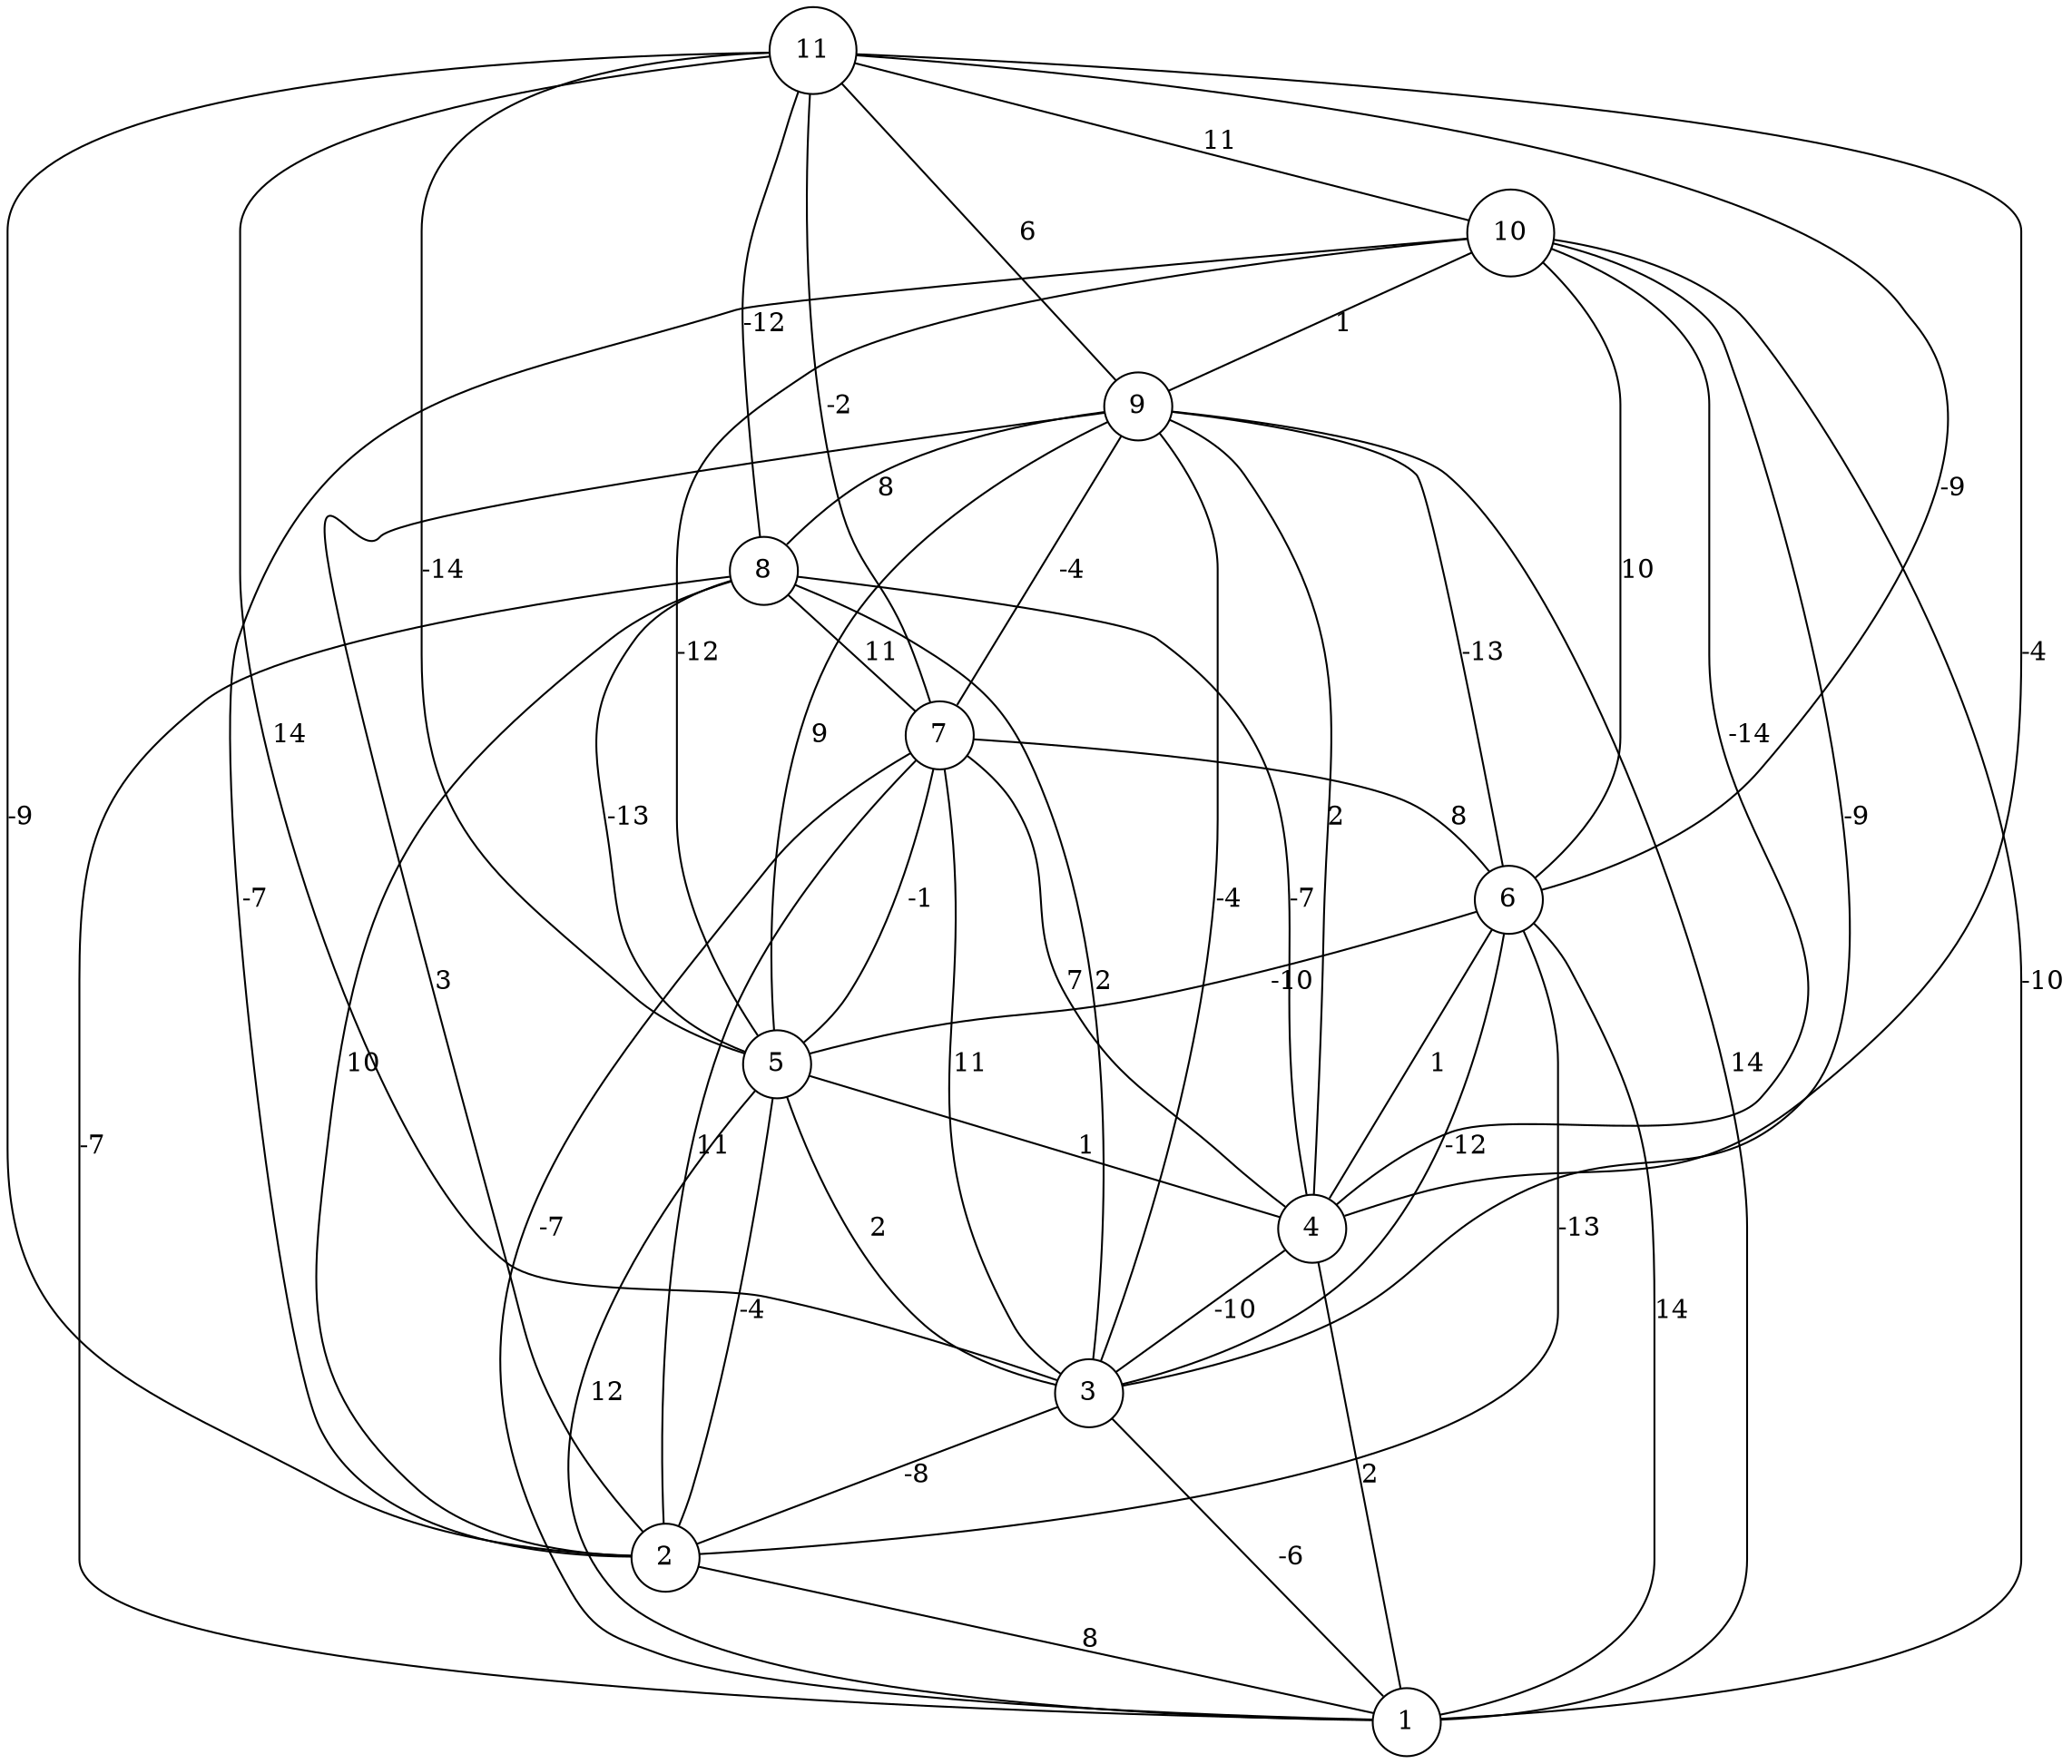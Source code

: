 graph { 
	 fontname="Helvetica,Arial,sans-serif" 
	 node [shape = circle]; 
	 11 -- 2 [label = "-9"];
	 11 -- 3 [label = "14"];
	 11 -- 4 [label = "-4"];
	 11 -- 5 [label = "-14"];
	 11 -- 6 [label = "-9"];
	 11 -- 7 [label = "-2"];
	 11 -- 8 [label = "-12"];
	 11 -- 9 [label = "6"];
	 11 -- 10 [label = "11"];
	 10 -- 1 [label = "-10"];
	 10 -- 2 [label = "-7"];
	 10 -- 3 [label = "-9"];
	 10 -- 4 [label = "-14"];
	 10 -- 5 [label = "-12"];
	 10 -- 6 [label = "10"];
	 10 -- 9 [label = "1"];
	 9 -- 1 [label = "14"];
	 9 -- 2 [label = "3"];
	 9 -- 3 [label = "-4"];
	 9 -- 4 [label = "2"];
	 9 -- 5 [label = "9"];
	 9 -- 6 [label = "-13"];
	 9 -- 7 [label = "-4"];
	 9 -- 8 [label = "8"];
	 8 -- 1 [label = "-7"];
	 8 -- 2 [label = "10"];
	 8 -- 3 [label = "2"];
	 8 -- 4 [label = "-7"];
	 8 -- 5 [label = "-13"];
	 8 -- 7 [label = "11"];
	 7 -- 1 [label = "-7"];
	 7 -- 2 [label = "11"];
	 7 -- 3 [label = "11"];
	 7 -- 4 [label = "7"];
	 7 -- 5 [label = "-1"];
	 7 -- 6 [label = "8"];
	 6 -- 1 [label = "14"];
	 6 -- 2 [label = "-13"];
	 6 -- 3 [label = "-12"];
	 6 -- 4 [label = "1"];
	 6 -- 5 [label = "-10"];
	 5 -- 1 [label = "12"];
	 5 -- 2 [label = "-4"];
	 5 -- 3 [label = "2"];
	 5 -- 4 [label = "1"];
	 4 -- 1 [label = "2"];
	 4 -- 3 [label = "-10"];
	 3 -- 1 [label = "-6"];
	 3 -- 2 [label = "-8"];
	 2 -- 1 [label = "8"];
	 1;
	 2;
	 3;
	 4;
	 5;
	 6;
	 7;
	 8;
	 9;
	 10;
	 11;
}
